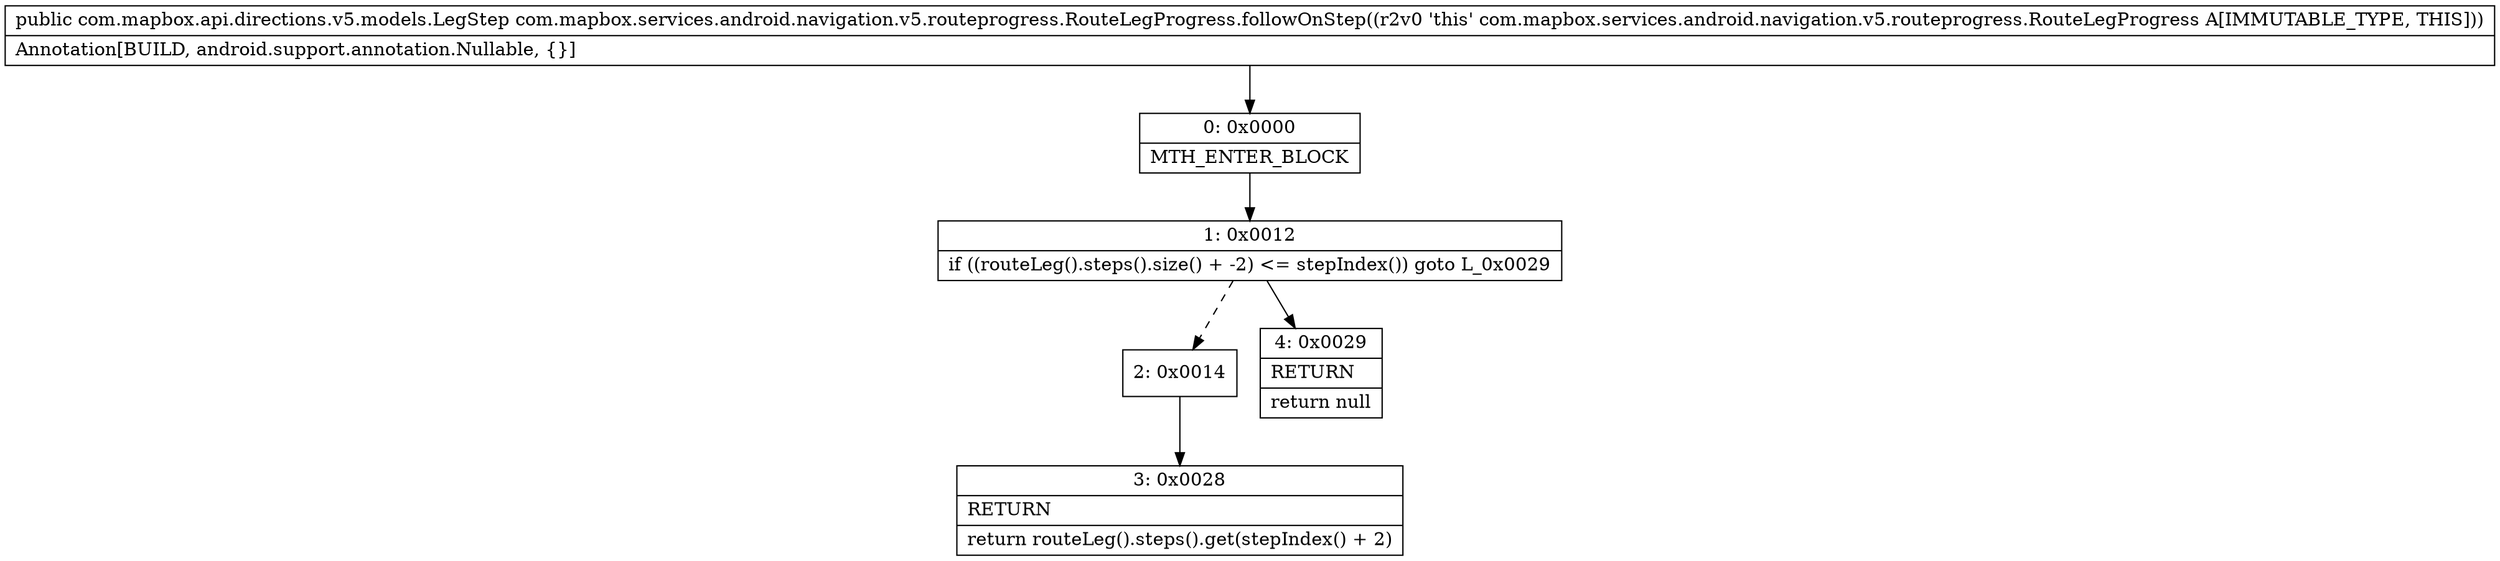digraph "CFG forcom.mapbox.services.android.navigation.v5.routeprogress.RouteLegProgress.followOnStep()Lcom\/mapbox\/api\/directions\/v5\/models\/LegStep;" {
Node_0 [shape=record,label="{0\:\ 0x0000|MTH_ENTER_BLOCK\l}"];
Node_1 [shape=record,label="{1\:\ 0x0012|if ((routeLeg().steps().size() + \-2) \<= stepIndex()) goto L_0x0029\l}"];
Node_2 [shape=record,label="{2\:\ 0x0014}"];
Node_3 [shape=record,label="{3\:\ 0x0028|RETURN\l|return routeLeg().steps().get(stepIndex() + 2)\l}"];
Node_4 [shape=record,label="{4\:\ 0x0029|RETURN\l|return null\l}"];
MethodNode[shape=record,label="{public com.mapbox.api.directions.v5.models.LegStep com.mapbox.services.android.navigation.v5.routeprogress.RouteLegProgress.followOnStep((r2v0 'this' com.mapbox.services.android.navigation.v5.routeprogress.RouteLegProgress A[IMMUTABLE_TYPE, THIS]))  | Annotation[BUILD, android.support.annotation.Nullable, \{\}]\l}"];
MethodNode -> Node_0;
Node_0 -> Node_1;
Node_1 -> Node_2[style=dashed];
Node_1 -> Node_4;
Node_2 -> Node_3;
}

